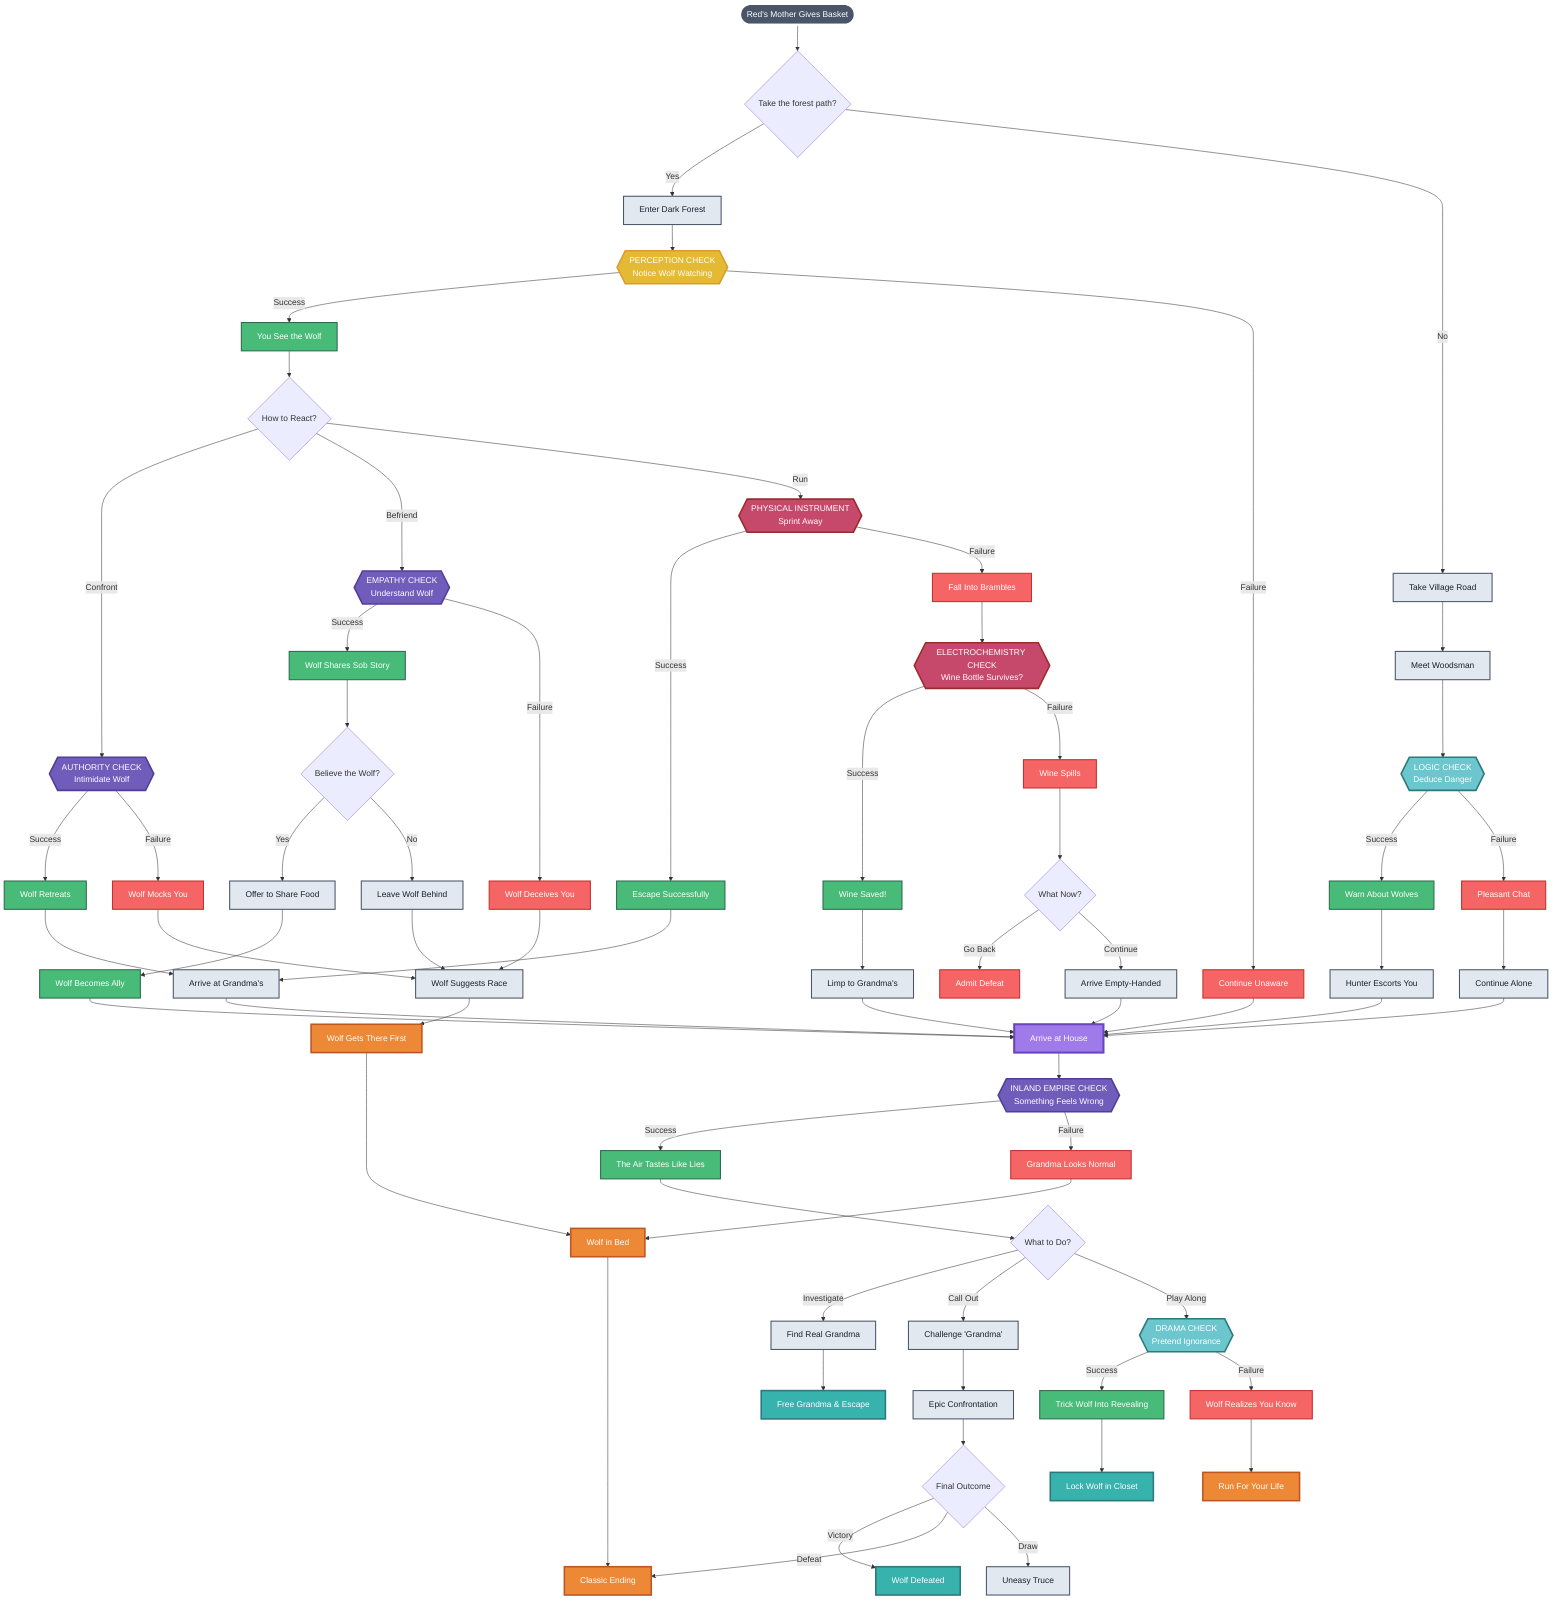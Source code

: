 graph TD
    Start([Red's Mother Gives Basket]):::start --> A{Take the forest path?}
    
    %% Initial Choice Branch
    A -->|Yes| ForestPath[Enter Dark Forest]:::story
    A -->|No| VillagePath[Take Village Road]:::story
    
    %% Forest Path Branch
    ForestPath --> PercCheck{{PERCEPTION CHECK<br/>Notice Wolf Watching}}:::motorics
    PercCheck -->|Success| NoticeWolf[You See the Wolf]:::success
    PercCheck -->|Failure| ObliviousWalk[Continue Unaware]:::failure
    
    NoticeWolf --> B{How to React?}
    B -->|Confront| AuthCheck{{AUTHORITY CHECK<br/>Intimidate Wolf}}:::psyche
    B -->|Befriend| EmpCheck{{EMPATHY CHECK<br/>Understand Wolf}}:::psyche
    B -->|Run| PhysCheck{{PHYSICAL INSTRUMENT<br/>Sprint Away}}:::fysique
    
    %% Authority Branch
    AuthCheck -->|Success| WolfBacksOff[Wolf Retreats]:::success
    AuthCheck -->|Failure| WolfLaughs[Wolf Mocks You]:::failure
    WolfBacksOff --> SafeArrival[Arrive at Grandma's]:::story
    WolfLaughs --> WolfTrick[Wolf Suggests Race]:::story
    
    %% Empathy Branch
    EmpCheck -->|Success| WolfStory[Wolf Shares Sob Story]:::success
    EmpCheck -->|Failure| WolfLies[Wolf Deceives You]:::failure
    WolfStory --> C{Believe the Wolf?}
    WolfLies --> WolfTrick
    
    %% Physical Branch
    PhysCheck -->|Success| OutrunWolf[Escape Successfully]:::success
    PhysCheck -->|Failure| TripAndFall[Fall Into Brambles]:::failure
    OutrunWolf --> SafeArrival
    TripAndFall --> ElecCheck{{ELECTROCHEMISTRY CHECK<br/>Wine Bottle Survives?}}:::fysique
    
    ElecCheck -->|Success| WineIntact[Wine Saved!]:::success
    ElecCheck -->|Failure| WineBroken[Wine Spills]:::failure
    WineIntact --> LimpToGrandma[Limp to Grandma's]:::story
    WineBroken --> D{What Now?}
    
    %% Village Path Branch
    VillagePath --> MeetHunter[Meet Woodsman]:::story
    MeetHunter --> LogicCheck{{LOGIC CHECK<br/>Deduce Danger}}:::intellect
    LogicCheck -->|Success| WarnHunter[Warn About Wolves]:::success
    LogicCheck -->|Failure| SmallTalk[Pleasant Chat]:::failure
    WarnHunter --> HunterEscort[Hunter Escorts You]:::story
    SmallTalk --> ContinueAlone[Continue Alone]:::story
    
    %% Convergence at Grandma's House
    ObliviousWalk --> GrandmaHouse[Arrive at House]:::convergence
    SafeArrival --> GrandmaHouse
    LimpToGrandma --> GrandmaHouse
    HunterEscort --> GrandmaHouse
    ContinueAlone --> GrandmaHouse
    WolfTrick --> WolfArrivesFirst[Wolf Gets There First]:::danger
    
    %% At Grandma's House
    GrandmaHouse --> InlandCheck{{INLAND EMPIRE CHECK<br/>Something Feels Wrong}}:::psyche
    InlandCheck -->|Success| SensesDanger[The Air Tastes Like Lies]:::success
    InlandCheck -->|Failure| AllSeemsFine[Grandma Looks Normal]:::failure
    
    WolfArrivesFirst --> FakeGrandma[Wolf in Bed]:::danger
    
    %% Final Confrontations
    SensesDanger --> E{What to Do?}
    E -->|Investigate| DiscoverWolf[Find Real Grandma]:::story
    E -->|Call Out| ConfrontFake[Challenge 'Grandma']:::story
    E -->|Play Along| DramaCheck{{DRAMA CHECK<br/>Pretend Ignorance}}:::intellect
    
    AllSeemsFine --> FakeGrandma
    FakeGrandma --> EatenByWolf[Classic Ending]:::danger
    
    %% Drama Branch
    DramaCheck -->|Success| OutsmartWolf[Trick Wolf Into Revealing]:::success
    DramaCheck -->|Failure| WolfSuspicious[Wolf Realizes You Know]:::failure
    
    %% Multiple Endings
    DiscoverWolf --> SaveGrandma[Free Grandma & Escape]:::victory
    ConfrontFake --> FinalBattle[Epic Confrontation]:::story
    OutsmartWolf --> TrapWolf[Lock Wolf in Closet]:::victory
    WolfSuspicious --> ChaseScene[Run For Your Life]:::danger
    
    FinalBattle --> F{Final Outcome}
    F -->|Victory| DefeatWolf[Wolf Defeated]:::victory
    F -->|Defeat| EatenByWolf
    F -->|Draw| NegotiateDetente[Uneasy Truce]:::story
    
    %% Special Belief Branch
    C -->|Yes| HelpWolf[Offer to Share Food]:::story
    C -->|No| RejectWolf[Leave Wolf Behind]:::story
    HelpWolf --> CompanionWolf[Wolf Becomes Ally]:::success
    RejectWolf --> WolfTrick
    CompanionWolf --> GrandmaHouse
    
    %% Special Wine Branch
    D -->|Go Back| ReturnHome[Admit Defeat]:::failure
    D -->|Continue| ApologeticArrival[Arrive Empty-Handed]:::story
    ApologeticArrival --> GrandmaHouse
    
    %% Define Styles
    classDef start fill:#4a5568,stroke:#fff,stroke-width:3px,color:#fff
    classDef story fill:#e2e8f0,stroke:#4a5568,stroke-width:2px,color:#1a202c
    classDef success fill:#48bb78,stroke:#2d6a4f,stroke-width:2px,color:#fff
    classDef failure fill:#f56565,stroke:#c53030,stroke-width:2px,color:#fff
    classDef danger fill:#ed8936,stroke:#c05621,stroke-width:3px,color:#fff
    classDef victory fill:#38b2ac,stroke:#2c7a7b,stroke-width:3px,color:#fff
    classDef convergence fill:#9f7aea,stroke:#6b46c1,stroke-width:4px,color:#fff
    
    %% Skill Check Styles
    classDef psyche fill:#705cbb,stroke:#553c9a,stroke-width:3px,color:#fff
    classDef fysique fill:#c6496b,stroke:#9b2c2c,stroke-width:3px,color:#fff
    classDef intellect fill:#6cc6ce,stroke:#2c7a7b,stroke-width:3px,color:#fff
    classDef motorics fill:#e4b934,stroke:#d69e2e,stroke-width:3px,color:#fff